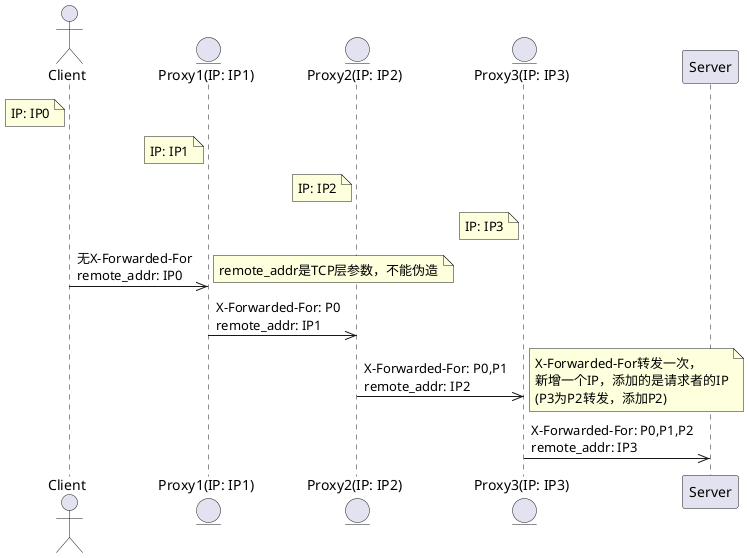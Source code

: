 @startuml X-Forwarded-For
  actor "Client" as C
  note left of C: IP: IP0
  entity "Proxy1(IP: IP1)" as P1
  note left of P1: IP: IP1
  entity "Proxy2(IP: IP2)" as P2
  note left of P2: IP: IP2
  entity "Proxy3(IP: IP3)" as P3
  note left of P3: IP: IP3
  participant "Server" as S

  C ->> P1: 无X-Forwarded-For\nremote_addr: IP0
  note right: remote_addr是TCP层参数，不能伪造
  P1 ->> P2: X-Forwarded-For: P0\nremote_addr: IP1
  P2 ->> P3: X-Forwarded-For: P0,P1\nremote_addr: IP2
  note right
    X-Forwarded-For转发一次，
    新增一个IP，添加的是请求者的IP
    (P3为P2转发，添加P2)
  end note
  P3 ->> S: X-Forwarded-For: P0,P1,P2\nremote_addr: IP3
@enduml